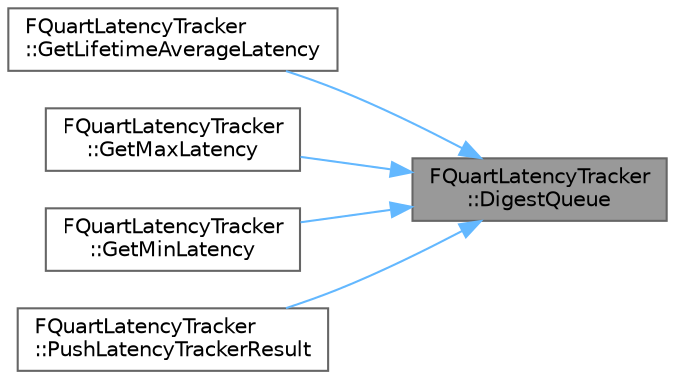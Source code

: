 digraph "FQuartLatencyTracker::DigestQueue"
{
 // INTERACTIVE_SVG=YES
 // LATEX_PDF_SIZE
  bgcolor="transparent";
  edge [fontname=Helvetica,fontsize=10,labelfontname=Helvetica,labelfontsize=10];
  node [fontname=Helvetica,fontsize=10,shape=box,height=0.2,width=0.4];
  rankdir="RL";
  Node1 [id="Node000001",label="FQuartLatencyTracker\l::DigestQueue",height=0.2,width=0.4,color="gray40", fillcolor="grey60", style="filled", fontcolor="black",tooltip=" "];
  Node1 -> Node2 [id="edge1_Node000001_Node000002",dir="back",color="steelblue1",style="solid",tooltip=" "];
  Node2 [id="Node000002",label="FQuartLatencyTracker\l::GetLifetimeAverageLatency",height=0.2,width=0.4,color="grey40", fillcolor="white", style="filled",URL="$da/d82/classFQuartLatencyTracker.html#a3459a230ed7c86dba18de5733c5bef9f",tooltip=" "];
  Node1 -> Node3 [id="edge2_Node000001_Node000003",dir="back",color="steelblue1",style="solid",tooltip=" "];
  Node3 [id="Node000003",label="FQuartLatencyTracker\l::GetMaxLatency",height=0.2,width=0.4,color="grey40", fillcolor="white", style="filled",URL="$da/d82/classFQuartLatencyTracker.html#adf04eec776ccf1e423c6ebdbfb4b99b2",tooltip=" "];
  Node1 -> Node4 [id="edge3_Node000001_Node000004",dir="back",color="steelblue1",style="solid",tooltip=" "];
  Node4 [id="Node000004",label="FQuartLatencyTracker\l::GetMinLatency",height=0.2,width=0.4,color="grey40", fillcolor="white", style="filled",URL="$da/d82/classFQuartLatencyTracker.html#af5170c7a9cc2ab635ab27e53c081c56f",tooltip=" "];
  Node1 -> Node5 [id="edge4_Node000001_Node000005",dir="back",color="steelblue1",style="solid",tooltip=" "];
  Node5 [id="Node000005",label="FQuartLatencyTracker\l::PushLatencyTrackerResult",height=0.2,width=0.4,color="grey40", fillcolor="white", style="filled",URL="$da/d82/classFQuartLatencyTracker.html#a88eb7e5442cc1cb098b16dc1bac49884",tooltip=" "];
}
